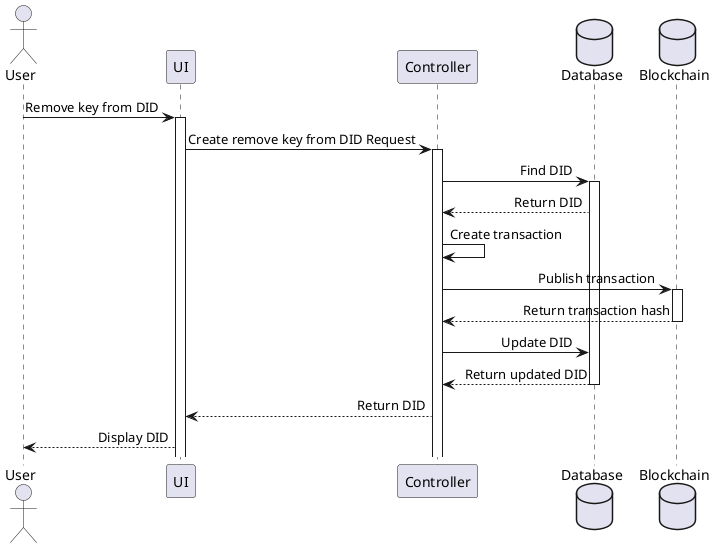 @startuml didManagerRemoveKey
skinparam sequenceMessageAlign right
actor User as user 
participant UI as ui
participant Controller as controller
database Database as db
database Blockchain as blockchain

user -> ui++: Remove key from DID
ui -> controller++: Create remove key from DID Request
controller -> db++: Find DID 
db --> controller: Return DID
controller -> controller: Create transaction
controller -> blockchain++: Publish transaction
blockchain --> controller --: Return transaction hash
controller -> db: Update DID
db --> controller --: Return updated DID
controller --> ui: Return DID
ui --> user: Display DID
@enduml
